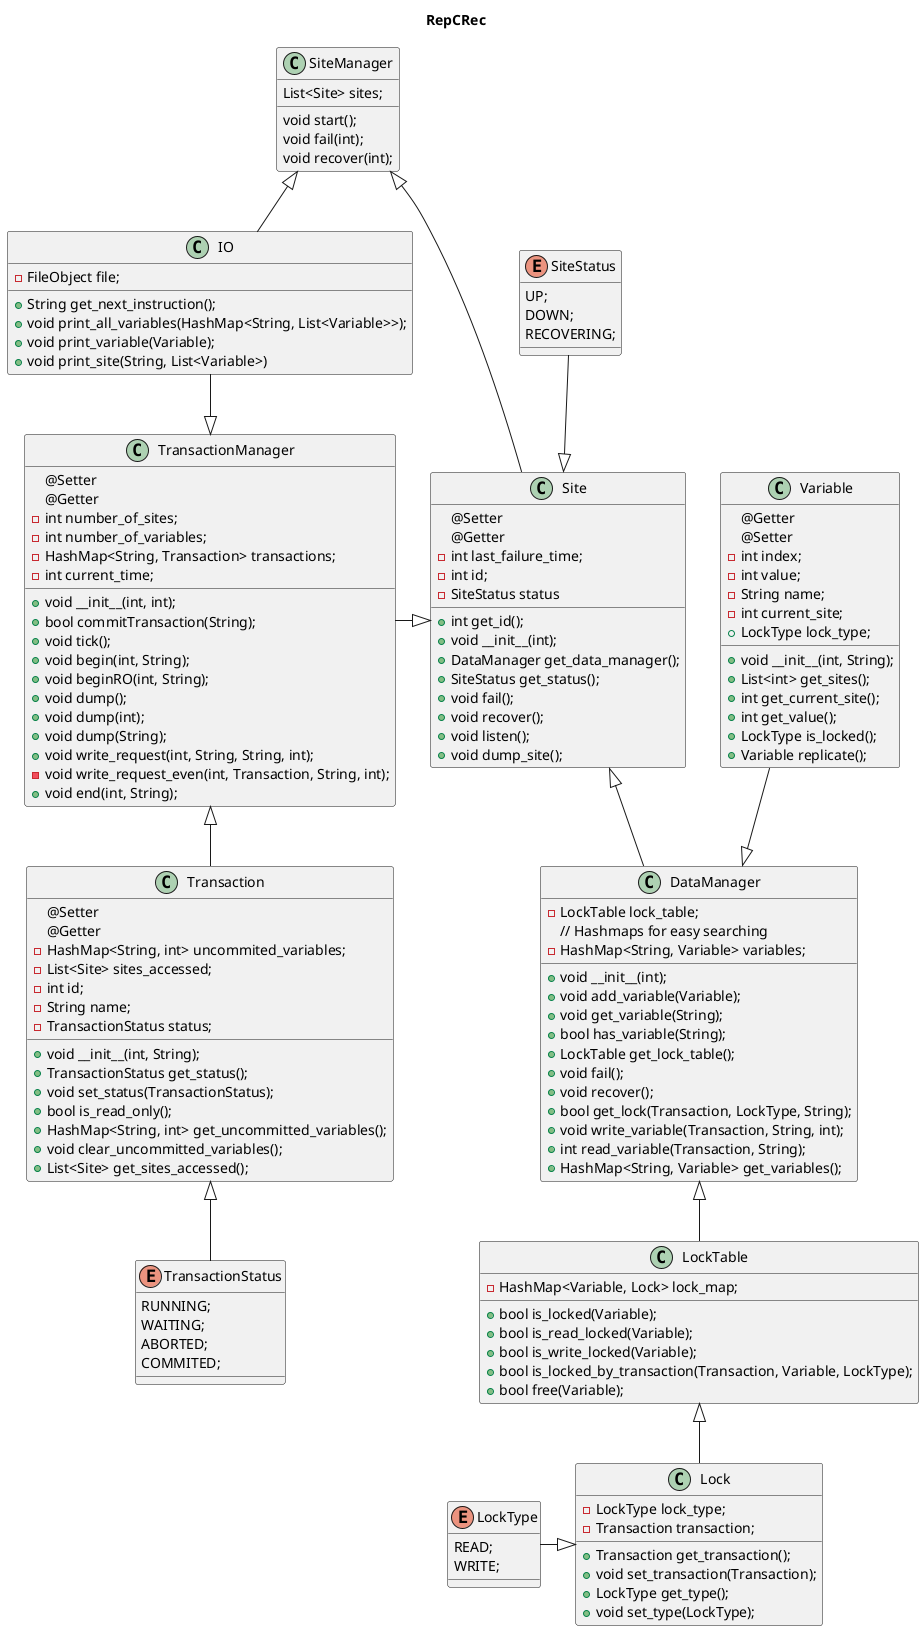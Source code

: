 @startuml

title RepCRec 


class TransactionManager {
  @Setter
  @Getter
  -int number_of_sites;
  -int number_of_variables;
  -HashMap<String, Transaction> transactions;
  -int current_time;
  +void __init__(int, int);
  +bool commitTransaction(String);
  +void tick();
  +void begin(int, String);
  +void beginRO(int, String);
  +void dump();
  +void dump(int);
  +void dump(String);
  +void write_request(int, String, String, int);
  -void write_request_even(int, Transaction, String, int);
  +void end(int, String);
}

class Site {
  @Setter
  @Getter
  -int last_failure_time;
  -int id;
  -SiteStatus status
  +int get_id();
  +void __init__(int);
  +DataManager get_data_manager();
  +SiteStatus get_status();
  +void fail();
  +void recover();
  +void listen();
  +void dump_site();
}

class DataManager {
  -LockTable lock_table;
  // Hashmaps for easy searching
  -HashMap<String, Variable> variables;
  +void __init__(int);
  +void add_variable(Variable);
  +void get_variable(String);
  +bool has_variable(String);
  +LockTable get_lock_table();
  +void fail();
  +void recover();
  +bool get_lock(Transaction, LockType, String);
  +void write_variable(Transaction, String, int);
  +int read_variable(Transaction, String);
  +HashMap<String, Variable> get_variables();
}

class LockTable {
    -HashMap<Variable, Lock> lock_map;
    +bool is_locked(Variable);
    +bool is_read_locked(Variable);
    +bool is_write_locked(Variable);
    +bool is_locked_by_transaction(Transaction, Variable, LockType);
    +bool free(Variable);
}


class Lock {
  -LockType lock_type;
  -Transaction transaction;
  +Transaction get_transaction();
  +void set_transaction(Transaction);
  +LockType get_type();
  +void set_type(LockType);
}

enum LockType {
    READ;
    WRITE;
}

class Transaction {
  @Setter
  @Getter
  -HashMap<String, int> uncommited_variables;
  -List<Site> sites_accessed;
  -int id;
  -String name;
  -TransactionStatus status;
  +void __init__(int, String);
  +TransactionStatus get_status();
  +void set_status(TransactionStatus);
  +bool is_read_only();
  +HashMap<String, int> get_uncommitted_variables();
  +void clear_uncommitted_variables();
  +List<Site> get_sites_accessed();
}

class Variable {
    @Getter
    @Setter
    -int index;
    -int value;
    -String name;
    -int current_site;
    +void __init__(int, String);
    +List<int> get_sites();
    +int get_current_site();
    +int get_value();
    +LockType lock_type;
    +LockType is_locked();
    +Variable replicate();
}

class SiteManager {
    List<Site> sites;
    void start();
    void fail(int);
    void recover(int);
}
enum TransactionStatus {
    RUNNING;
    WAITING;
    ABORTED;
    COMMITED;
}

enum SiteStatus {
    UP;
    DOWN;
    RECOVERING;
}

class IO {
    -FileObject file;
    +String get_next_instruction();
    +void print_all_variables(HashMap<String, List<Variable>>);
    +void print_variable(Variable);
    +void print_site(String, List<Variable>)
}

TransactionManager <|-- Transaction
IO --|> TransactionManager
Transaction <|-- TransactionStatus
DataManager <|-- LockTable
TransactionManager -|> Site
SiteManager <|-- IO
SiteManager <|- Site
Site <|-- DataManager
Variable --|> DataManager
SiteStatus --|> Site
LockTable <|-- Lock 
LockType -|> Lock
@enduml
